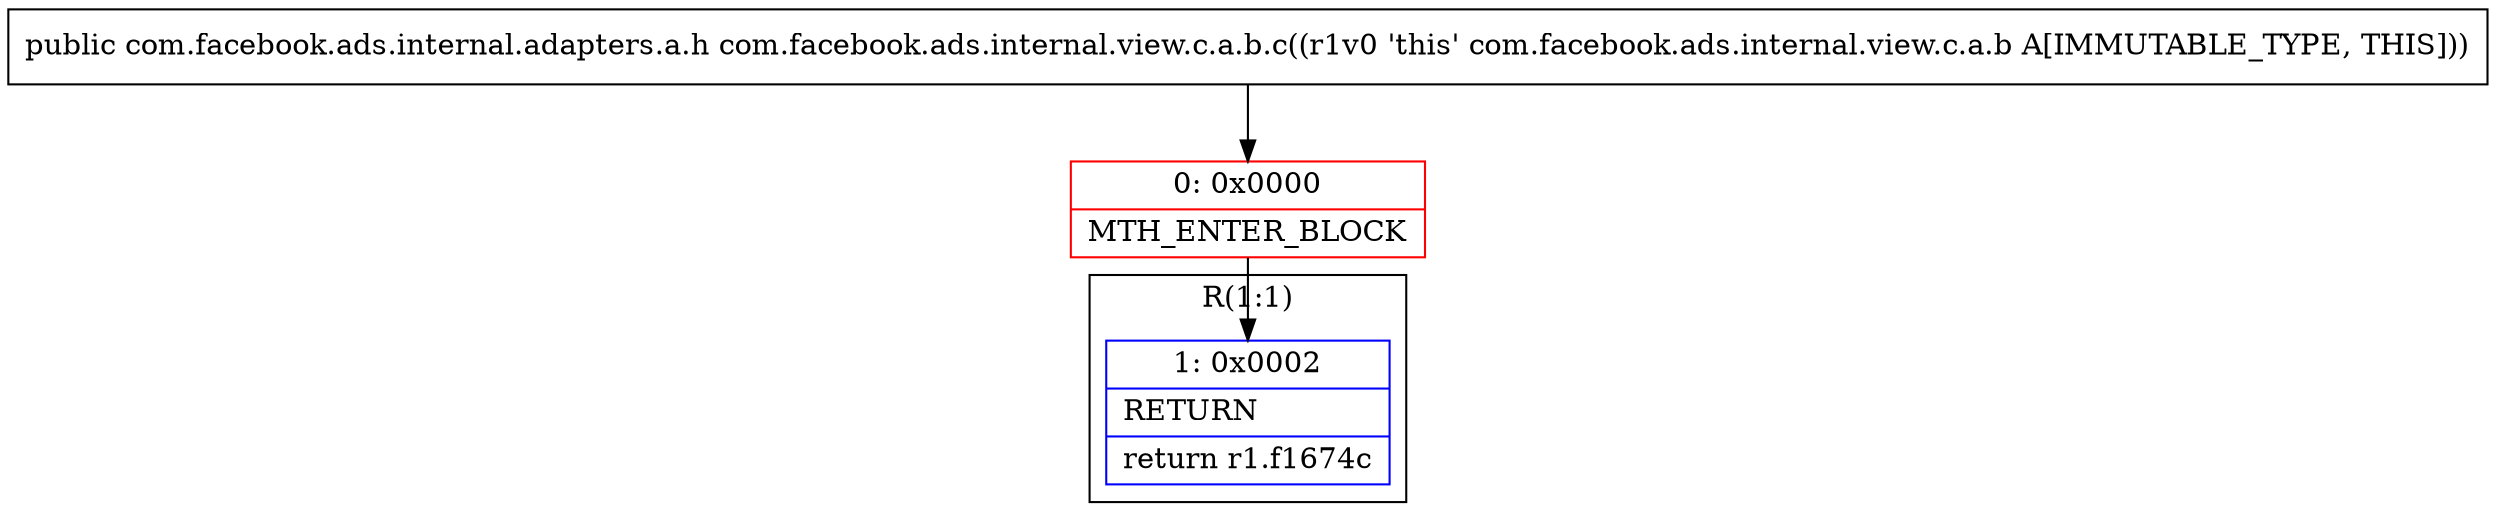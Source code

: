 digraph "CFG forcom.facebook.ads.internal.view.c.a.b.c()Lcom\/facebook\/ads\/internal\/adapters\/a\/h;" {
subgraph cluster_Region_261418779 {
label = "R(1:1)";
node [shape=record,color=blue];
Node_1 [shape=record,label="{1\:\ 0x0002|RETURN\l|return r1.f1674c\l}"];
}
Node_0 [shape=record,color=red,label="{0\:\ 0x0000|MTH_ENTER_BLOCK\l}"];
MethodNode[shape=record,label="{public com.facebook.ads.internal.adapters.a.h com.facebook.ads.internal.view.c.a.b.c((r1v0 'this' com.facebook.ads.internal.view.c.a.b A[IMMUTABLE_TYPE, THIS])) }"];
MethodNode -> Node_0;
Node_0 -> Node_1;
}

